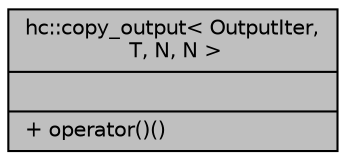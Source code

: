 digraph "hc::copy_output&lt; OutputIter, T, N, N &gt;"
{
  edge [fontname="Helvetica",fontsize="10",labelfontname="Helvetica",labelfontsize="10"];
  node [fontname="Helvetica",fontsize="10",shape=record];
  Node1 [label="{hc::copy_output\< OutputIter,\l T, N, N \>\n||+ operator()()\l}",height=0.2,width=0.4,color="black", fillcolor="grey75", style="filled", fontcolor="black"];
}
